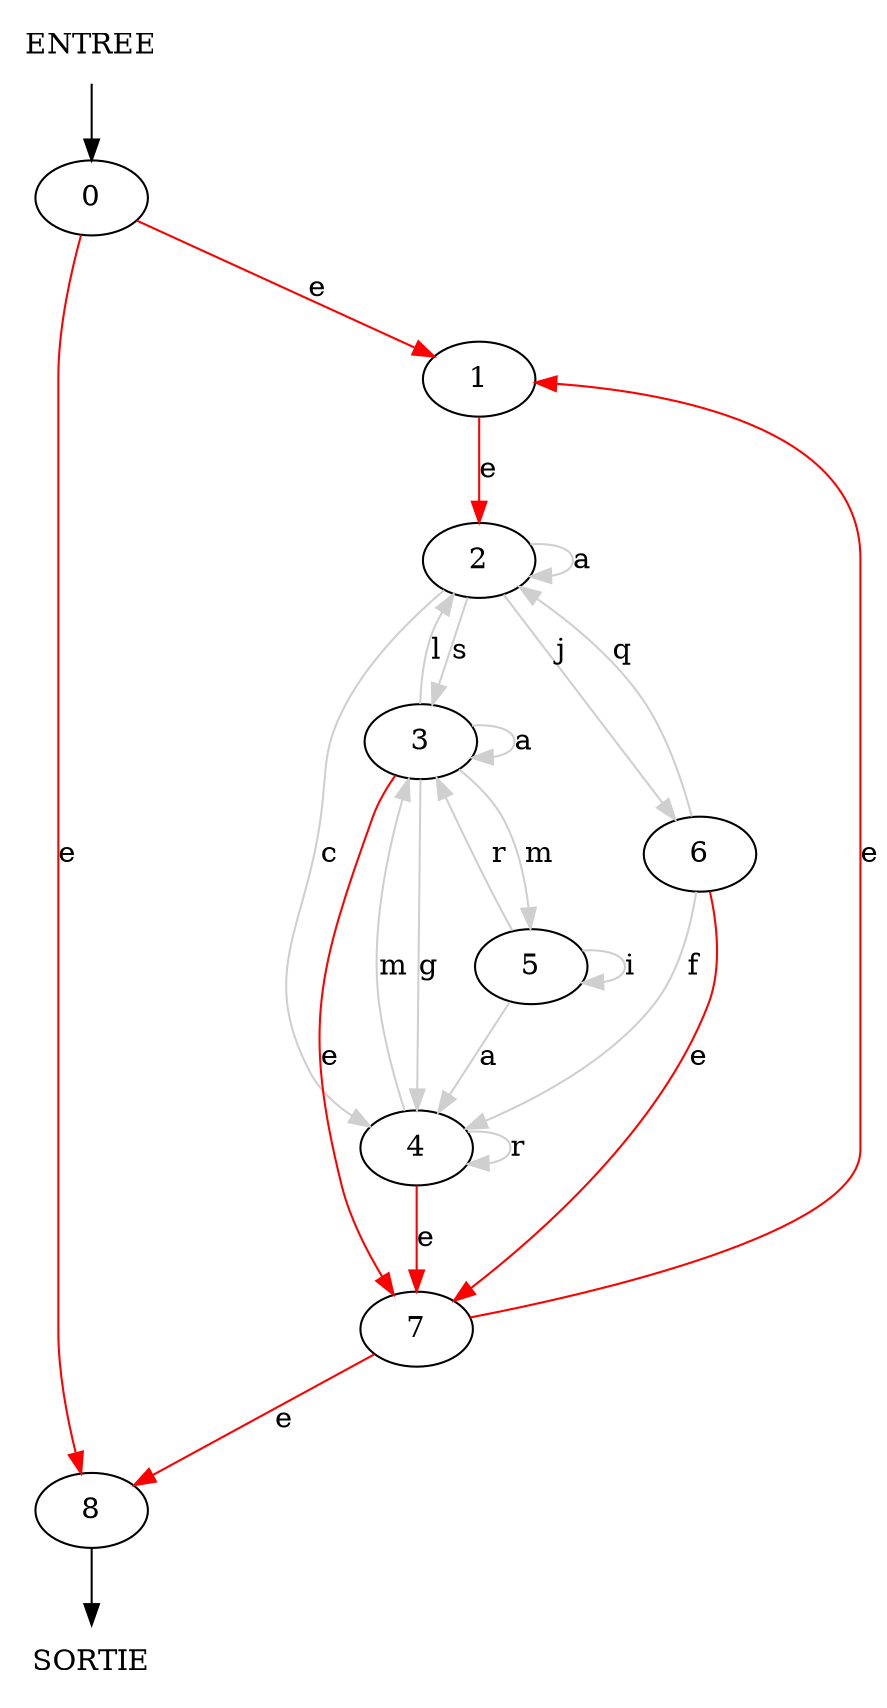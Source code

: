 digraph test_graph{
e[ label="ENTREE" shape=none]
s[ label="SORTIE" shape=none]
0 [label="0"]
1 [label="1"]
2 [label="2"]
3 [label="3"]
4 [label="4"]
5 [label="5"]
6 [label="6"]
7 [label="7"]
8 [label="8"];
e -> 0  ;
0 -> 1 [label="e" color=red ] 
0 -> 8 [label="e" color=red ] 
1 -> 2 [label="e" color=red ] 
2 -> 2 [label="a" color=grey81 ] 
2 -> 3 [label="s" color=grey81 ] 
2 -> 4 [label="c" color=grey81 ] 
2 -> 6 [label="j" color=grey81 ] 
3 -> 2 [label="l" color=grey81 ] 
3 -> 3 [label="a" color=grey81 ] 
3 -> 4 [label="g" color=grey81 ] 
3 -> 5 [label="m" color=grey81 ] 
3 -> 7 [label="e" color=red ] 
4 -> 3 [label="m" color=grey81 ] 
4 -> 4 [label="r" color=grey81 ] 
4 -> 7 [label="e" color=red ] 
5 -> 3 [label="r" color=grey81 ] 
5 -> 4 [label="a" color=grey81 ] 
5 -> 5 [label="i" color=grey81 ] 
6 -> 2 [label="q" color=grey81 ] 
6 -> 4 [label="f" color=grey81 ] 
6 -> 7 [label="e" color=red ] 
7 -> 1 [label="e" color=red ] 
7 -> 8 [label="e" color=red ] 
8 -> s ;}